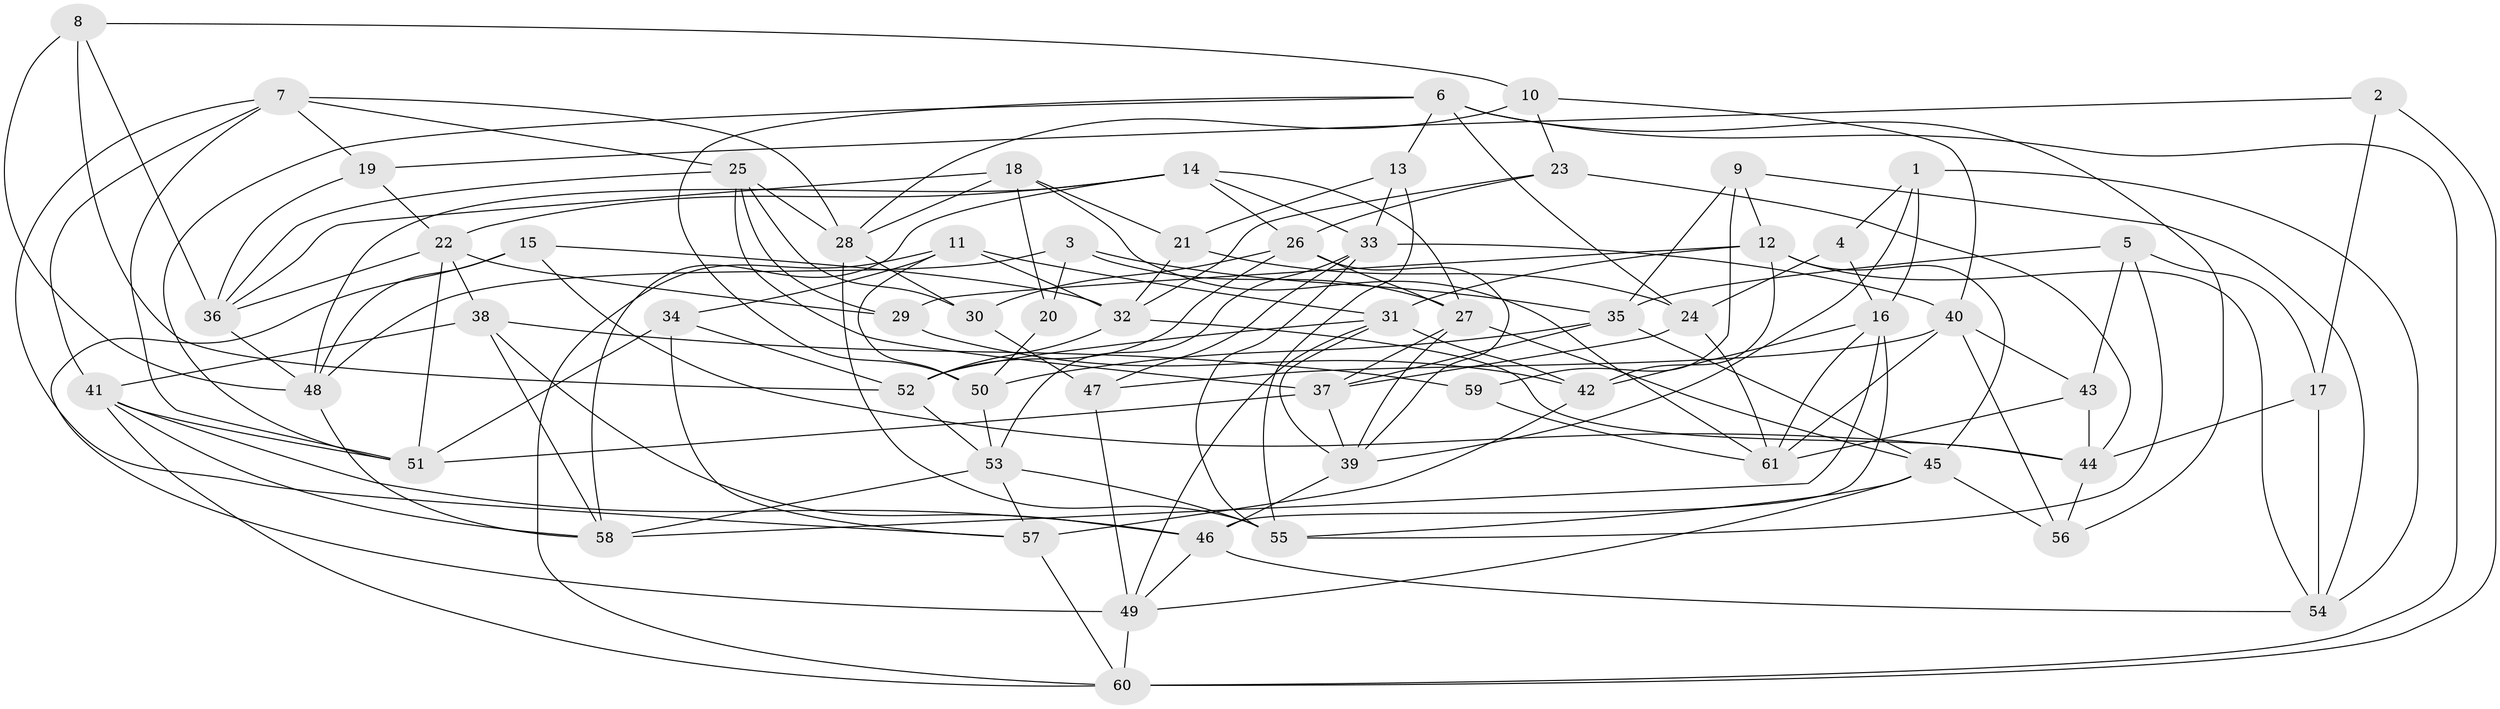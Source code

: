 // original degree distribution, {4: 1.0}
// Generated by graph-tools (version 1.1) at 2025/38/03/04/25 23:38:20]
// undirected, 61 vertices, 155 edges
graph export_dot {
  node [color=gray90,style=filled];
  1;
  2;
  3;
  4;
  5;
  6;
  7;
  8;
  9;
  10;
  11;
  12;
  13;
  14;
  15;
  16;
  17;
  18;
  19;
  20;
  21;
  22;
  23;
  24;
  25;
  26;
  27;
  28;
  29;
  30;
  31;
  32;
  33;
  34;
  35;
  36;
  37;
  38;
  39;
  40;
  41;
  42;
  43;
  44;
  45;
  46;
  47;
  48;
  49;
  50;
  51;
  52;
  53;
  54;
  55;
  56;
  57;
  58;
  59;
  60;
  61;
  1 -- 4 [weight=1.0];
  1 -- 16 [weight=1.0];
  1 -- 39 [weight=1.0];
  1 -- 54 [weight=1.0];
  2 -- 17 [weight=2.0];
  2 -- 19 [weight=1.0];
  2 -- 60 [weight=1.0];
  3 -- 20 [weight=1.0];
  3 -- 27 [weight=1.0];
  3 -- 35 [weight=1.0];
  3 -- 48 [weight=1.0];
  4 -- 16 [weight=1.0];
  4 -- 24 [weight=2.0];
  5 -- 17 [weight=1.0];
  5 -- 35 [weight=1.0];
  5 -- 43 [weight=1.0];
  5 -- 55 [weight=1.0];
  6 -- 13 [weight=1.0];
  6 -- 24 [weight=1.0];
  6 -- 50 [weight=1.0];
  6 -- 51 [weight=1.0];
  6 -- 56 [weight=1.0];
  6 -- 60 [weight=1.0];
  7 -- 19 [weight=1.0];
  7 -- 25 [weight=1.0];
  7 -- 28 [weight=1.0];
  7 -- 41 [weight=1.0];
  7 -- 51 [weight=1.0];
  7 -- 57 [weight=1.0];
  8 -- 10 [weight=1.0];
  8 -- 36 [weight=1.0];
  8 -- 48 [weight=1.0];
  8 -- 52 [weight=1.0];
  9 -- 12 [weight=1.0];
  9 -- 35 [weight=1.0];
  9 -- 54 [weight=1.0];
  9 -- 59 [weight=1.0];
  10 -- 23 [weight=1.0];
  10 -- 28 [weight=1.0];
  10 -- 40 [weight=1.0];
  11 -- 31 [weight=1.0];
  11 -- 32 [weight=1.0];
  11 -- 34 [weight=1.0];
  11 -- 50 [weight=2.0];
  11 -- 60 [weight=1.0];
  12 -- 29 [weight=1.0];
  12 -- 31 [weight=1.0];
  12 -- 42 [weight=1.0];
  12 -- 45 [weight=1.0];
  12 -- 54 [weight=1.0];
  13 -- 21 [weight=1.0];
  13 -- 33 [weight=1.0];
  13 -- 55 [weight=1.0];
  14 -- 22 [weight=1.0];
  14 -- 26 [weight=1.0];
  14 -- 27 [weight=1.0];
  14 -- 33 [weight=1.0];
  14 -- 48 [weight=1.0];
  14 -- 58 [weight=1.0];
  15 -- 32 [weight=1.0];
  15 -- 44 [weight=1.0];
  15 -- 48 [weight=1.0];
  15 -- 49 [weight=1.0];
  16 -- 42 [weight=1.0];
  16 -- 46 [weight=1.0];
  16 -- 58 [weight=1.0];
  16 -- 61 [weight=1.0];
  17 -- 44 [weight=1.0];
  17 -- 54 [weight=2.0];
  18 -- 20 [weight=2.0];
  18 -- 21 [weight=1.0];
  18 -- 28 [weight=1.0];
  18 -- 36 [weight=1.0];
  18 -- 61 [weight=1.0];
  19 -- 22 [weight=1.0];
  19 -- 36 [weight=1.0];
  20 -- 50 [weight=1.0];
  21 -- 24 [weight=1.0];
  21 -- 32 [weight=1.0];
  22 -- 29 [weight=1.0];
  22 -- 36 [weight=1.0];
  22 -- 38 [weight=1.0];
  22 -- 51 [weight=1.0];
  23 -- 26 [weight=1.0];
  23 -- 32 [weight=1.0];
  23 -- 44 [weight=1.0];
  24 -- 37 [weight=1.0];
  24 -- 61 [weight=1.0];
  25 -- 28 [weight=1.0];
  25 -- 29 [weight=1.0];
  25 -- 30 [weight=1.0];
  25 -- 36 [weight=1.0];
  25 -- 37 [weight=1.0];
  26 -- 27 [weight=1.0];
  26 -- 30 [weight=1.0];
  26 -- 39 [weight=1.0];
  26 -- 52 [weight=1.0];
  27 -- 37 [weight=1.0];
  27 -- 39 [weight=1.0];
  27 -- 45 [weight=1.0];
  28 -- 30 [weight=1.0];
  28 -- 55 [weight=1.0];
  29 -- 42 [weight=1.0];
  30 -- 47 [weight=1.0];
  31 -- 39 [weight=1.0];
  31 -- 42 [weight=1.0];
  31 -- 49 [weight=1.0];
  31 -- 52 [weight=1.0];
  32 -- 44 [weight=1.0];
  32 -- 52 [weight=1.0];
  33 -- 40 [weight=1.0];
  33 -- 47 [weight=1.0];
  33 -- 53 [weight=1.0];
  33 -- 55 [weight=1.0];
  34 -- 51 [weight=1.0];
  34 -- 52 [weight=1.0];
  34 -- 57 [weight=1.0];
  35 -- 37 [weight=1.0];
  35 -- 45 [weight=1.0];
  35 -- 50 [weight=1.0];
  36 -- 48 [weight=1.0];
  37 -- 39 [weight=1.0];
  37 -- 51 [weight=1.0];
  38 -- 41 [weight=1.0];
  38 -- 46 [weight=1.0];
  38 -- 58 [weight=1.0];
  38 -- 59 [weight=2.0];
  39 -- 46 [weight=1.0];
  40 -- 43 [weight=1.0];
  40 -- 47 [weight=1.0];
  40 -- 56 [weight=1.0];
  40 -- 61 [weight=1.0];
  41 -- 46 [weight=1.0];
  41 -- 51 [weight=1.0];
  41 -- 58 [weight=1.0];
  41 -- 60 [weight=1.0];
  42 -- 57 [weight=2.0];
  43 -- 44 [weight=1.0];
  43 -- 61 [weight=1.0];
  44 -- 56 [weight=1.0];
  45 -- 49 [weight=1.0];
  45 -- 55 [weight=1.0];
  45 -- 56 [weight=1.0];
  46 -- 49 [weight=1.0];
  46 -- 54 [weight=1.0];
  47 -- 49 [weight=1.0];
  48 -- 58 [weight=1.0];
  49 -- 60 [weight=1.0];
  50 -- 53 [weight=1.0];
  52 -- 53 [weight=1.0];
  53 -- 55 [weight=1.0];
  53 -- 57 [weight=1.0];
  53 -- 58 [weight=1.0];
  57 -- 60 [weight=1.0];
  59 -- 61 [weight=1.0];
}
